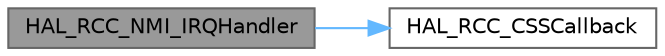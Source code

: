digraph "HAL_RCC_NMI_IRQHandler"
{
 // LATEX_PDF_SIZE
  bgcolor="transparent";
  edge [fontname=Helvetica,fontsize=10,labelfontname=Helvetica,labelfontsize=10];
  node [fontname=Helvetica,fontsize=10,shape=box,height=0.2,width=0.4];
  rankdir="LR";
  Node1 [id="Node000001",label="HAL_RCC_NMI_IRQHandler",height=0.2,width=0.4,color="gray40", fillcolor="grey60", style="filled", fontcolor="black",tooltip="This function handles the RCC CSS interrupt request."];
  Node1 -> Node2 [id="edge1_Node000001_Node000002",color="steelblue1",style="solid",tooltip=" "];
  Node2 [id="Node000002",label="HAL_RCC_CSSCallback",height=0.2,width=0.4,color="grey40", fillcolor="white", style="filled",URL="$group___r_c_c___exported___functions___group2.html#gaa05b9157de5a48617bd06eb6aafa68aa",tooltip="RCC Clock Security System interrupt callback."];
}
